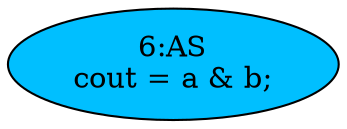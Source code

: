 strict digraph "" {
	node [label="\N"];
	"6:AS"	[ast="<pyverilog.vparser.ast.Assign object at 0x7f18c28a4490>",
		def_var="['cout']",
		fillcolor=deepskyblue,
		label="6:AS
cout = a & b;",
		statements="[]",
		style=filled,
		typ=Assign,
		use_var="['a', 'b']"];
}
